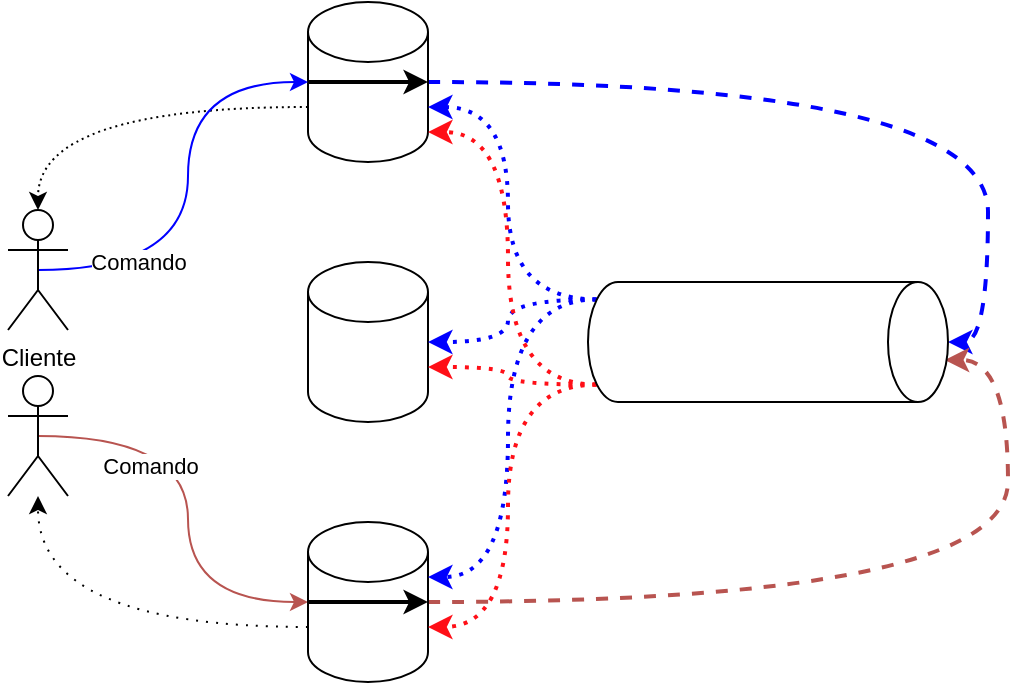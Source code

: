 <mxfile version="13.9.9" type="device"><diagram id="h0iqN_R8HdNlNvROPHBB" name="Page-1"><mxGraphModel dx="1106" dy="892" grid="1" gridSize="10" guides="1" tooltips="1" connect="1" arrows="1" fold="1" page="1" pageScale="1" pageWidth="583" pageHeight="413" math="0" shadow="0"><root><mxCell id="0"/><mxCell id="1" parent="0"/><mxCell id="FvdmdGDa_YywQQnYU_su-9" style="edgeStyle=orthogonalEdgeStyle;rounded=0;orthogonalLoop=1;jettySize=auto;html=1;exitX=0.5;exitY=0.5;exitDx=0;exitDy=0;exitPerimeter=0;entryX=0;entryY=0.5;entryDx=0;entryDy=0;entryPerimeter=0;curved=1;fillColor=#f8cecc;strokeColor=#b85450;" parent="1" source="FvdmdGDa_YywQQnYU_su-1" target="FvdmdGDa_YywQQnYU_su-4" edge="1"><mxGeometry relative="1" as="geometry"/></mxCell><mxCell id="FvdmdGDa_YywQQnYU_su-15" value="Comando" style="edgeLabel;html=1;align=center;verticalAlign=middle;resizable=0;points=[];" parent="FvdmdGDa_YywQQnYU_su-9" vertex="1" connectable="0"><mxGeometry x="-0.491" y="-15" relative="1" as="geometry"><mxPoint as="offset"/></mxGeometry></mxCell><mxCell id="FvdmdGDa_YywQQnYU_su-1" value="Cliente" style="shape=umlActor;verticalLabelPosition=top;verticalAlign=bottom;html=1;outlineConnect=0;labelPosition=center;align=center;" parent="1" vertex="1"><mxGeometry x="10" y="207" width="30" height="60" as="geometry"/></mxCell><mxCell id="FvdmdGDa_YywQQnYU_su-13" style="edgeStyle=orthogonalEdgeStyle;curved=1;rounded=0;orthogonalLoop=1;jettySize=auto;html=1;exitX=1;exitY=0.5;exitDx=0;exitDy=0;exitPerimeter=0;entryX=0.5;entryY=0;entryDx=0;entryDy=0;entryPerimeter=0;fillColor=#dae8fc;strokeWidth=2;strokeColor=#0000FF;dashed=1;" parent="1" source="FvdmdGDa_YywQQnYU_su-2" target="FvdmdGDa_YywQQnYU_su-10" edge="1"><mxGeometry relative="1" as="geometry"/></mxCell><mxCell id="B4Y7BsecUDaCnE8JwStJ-3" style="edgeStyle=orthogonalEdgeStyle;curved=1;rounded=0;orthogonalLoop=1;jettySize=auto;html=1;exitX=0;exitY=0;exitDx=0;exitDy=52.5;exitPerimeter=0;entryX=0.5;entryY=0;entryDx=0;entryDy=0;entryPerimeter=0;dashed=1;dashPattern=1 2;" edge="1" parent="1" source="FvdmdGDa_YywQQnYU_su-2" target="FvdmdGDa_YywQQnYU_su-8"><mxGeometry relative="1" as="geometry"/></mxCell><mxCell id="FvdmdGDa_YywQQnYU_su-2" value="" style="shape=cylinder3;whiteSpace=wrap;html=1;boundedLbl=1;backgroundOutline=1;size=15;" parent="1" vertex="1"><mxGeometry x="160" y="20" width="60" height="80" as="geometry"/></mxCell><mxCell id="FvdmdGDa_YywQQnYU_su-3" value="" style="shape=cylinder3;whiteSpace=wrap;html=1;boundedLbl=1;backgroundOutline=1;size=15;" parent="1" vertex="1"><mxGeometry x="160" y="150" width="60" height="80" as="geometry"/></mxCell><mxCell id="FvdmdGDa_YywQQnYU_su-11" style="edgeStyle=orthogonalEdgeStyle;curved=1;rounded=0;orthogonalLoop=1;jettySize=auto;html=1;entryX=0.65;entryY=0.009;entryDx=0;entryDy=0;entryPerimeter=0;fillColor=#f8cecc;strokeColor=#b85450;strokeWidth=2;dashed=1;" parent="1" source="FvdmdGDa_YywQQnYU_su-4" target="FvdmdGDa_YywQQnYU_su-10" edge="1"><mxGeometry relative="1" as="geometry"><Array as="points"><mxPoint x="510" y="320"/><mxPoint x="510" y="199"/></Array></mxGeometry></mxCell><mxCell id="B4Y7BsecUDaCnE8JwStJ-2" style="edgeStyle=orthogonalEdgeStyle;curved=1;rounded=0;orthogonalLoop=1;jettySize=auto;html=1;exitX=0;exitY=0;exitDx=0;exitDy=52.5;exitPerimeter=0;dashed=1;dashPattern=1 4;" edge="1" parent="1" source="FvdmdGDa_YywQQnYU_su-4" target="FvdmdGDa_YywQQnYU_su-1"><mxGeometry relative="1" as="geometry"/></mxCell><mxCell id="FvdmdGDa_YywQQnYU_su-4" value="" style="shape=cylinder3;whiteSpace=wrap;html=1;boundedLbl=1;backgroundOutline=1;size=15;" parent="1" vertex="1"><mxGeometry x="160" y="280" width="60" height="80" as="geometry"/></mxCell><mxCell id="FvdmdGDa_YywQQnYU_su-12" style="edgeStyle=orthogonalEdgeStyle;curved=1;rounded=0;orthogonalLoop=1;jettySize=auto;html=1;exitX=0.5;exitY=0.5;exitDx=0;exitDy=0;exitPerimeter=0;entryX=0;entryY=0.5;entryDx=0;entryDy=0;entryPerimeter=0;fillColor=#dae8fc;strokeColor=#0000FF;" parent="1" source="FvdmdGDa_YywQQnYU_su-8" target="FvdmdGDa_YywQQnYU_su-2" edge="1"><mxGeometry relative="1" as="geometry"/></mxCell><mxCell id="FvdmdGDa_YywQQnYU_su-14" value="Comando" style="edgeLabel;html=1;align=center;verticalAlign=middle;resizable=0;points=[];" parent="FvdmdGDa_YywQQnYU_su-12" vertex="1" connectable="0"><mxGeometry x="-0.569" y="4" relative="1" as="geometry"><mxPoint as="offset"/></mxGeometry></mxCell><mxCell id="FvdmdGDa_YywQQnYU_su-8" value="" style="shape=umlActor;verticalLabelPosition=top;verticalAlign=bottom;html=1;outlineConnect=0;labelPosition=center;align=center;" parent="1" vertex="1"><mxGeometry x="10" y="124" width="30" height="60" as="geometry"/></mxCell><mxCell id="FvdmdGDa_YywQQnYU_su-18" style="edgeStyle=orthogonalEdgeStyle;rounded=0;orthogonalLoop=1;jettySize=auto;html=1;entryX=1;entryY=0;entryDx=0;entryDy=52.5;entryPerimeter=0;strokeWidth=2;strokeColor=#0000FF;curved=1;dashed=1;dashPattern=1 2;exitX=0.145;exitY=1;exitDx=0;exitDy=-4.35;exitPerimeter=0;" parent="1" source="FvdmdGDa_YywQQnYU_su-10" target="FvdmdGDa_YywQQnYU_su-2" edge="1"><mxGeometry relative="1" as="geometry"/></mxCell><mxCell id="FvdmdGDa_YywQQnYU_su-19" style="edgeStyle=orthogonalEdgeStyle;curved=1;rounded=0;orthogonalLoop=1;jettySize=auto;html=1;exitX=0.145;exitY=1;exitDx=0;exitDy=-4.35;exitPerimeter=0;entryX=1;entryY=0.5;entryDx=0;entryDy=0;entryPerimeter=0;strokeColor=#0000FF;strokeWidth=2;dashed=1;dashPattern=1 2;" parent="1" source="FvdmdGDa_YywQQnYU_su-10" target="FvdmdGDa_YywQQnYU_su-3" edge="1"><mxGeometry relative="1" as="geometry"/></mxCell><mxCell id="FvdmdGDa_YywQQnYU_su-20" style="edgeStyle=orthogonalEdgeStyle;curved=1;rounded=0;orthogonalLoop=1;jettySize=auto;html=1;exitX=0.145;exitY=1;exitDx=0;exitDy=-4.35;exitPerimeter=0;entryX=1;entryY=0;entryDx=0;entryDy=27.5;entryPerimeter=0;strokeColor=#0000FF;strokeWidth=2;dashed=1;dashPattern=1 2;" parent="1" source="FvdmdGDa_YywQQnYU_su-10" target="FvdmdGDa_YywQQnYU_su-4" edge="1"><mxGeometry relative="1" as="geometry"/></mxCell><mxCell id="FvdmdGDa_YywQQnYU_su-21" style="edgeStyle=orthogonalEdgeStyle;curved=1;rounded=0;orthogonalLoop=1;jettySize=auto;html=1;exitX=0.855;exitY=1;exitDx=0;exitDy=-4.35;exitPerimeter=0;entryX=1;entryY=1;entryDx=0;entryDy=-15;entryPerimeter=0;dashed=1;dashPattern=1 2;strokeWidth=2;strokeColor=#FF0F17;" parent="1" source="FvdmdGDa_YywQQnYU_su-10" target="FvdmdGDa_YywQQnYU_su-2" edge="1"><mxGeometry relative="1" as="geometry"/></mxCell><mxCell id="FvdmdGDa_YywQQnYU_su-22" style="edgeStyle=orthogonalEdgeStyle;curved=1;rounded=0;orthogonalLoop=1;jettySize=auto;html=1;exitX=0.855;exitY=1;exitDx=0;exitDy=-4.35;exitPerimeter=0;entryX=1;entryY=0;entryDx=0;entryDy=52.5;entryPerimeter=0;dashed=1;dashPattern=1 2;strokeColor=#FF0F17;strokeWidth=2;" parent="1" source="FvdmdGDa_YywQQnYU_su-10" target="FvdmdGDa_YywQQnYU_su-3" edge="1"><mxGeometry relative="1" as="geometry"/></mxCell><mxCell id="FvdmdGDa_YywQQnYU_su-23" style="edgeStyle=orthogonalEdgeStyle;curved=1;rounded=0;orthogonalLoop=1;jettySize=auto;html=1;exitX=0.855;exitY=1;exitDx=0;exitDy=-4.35;exitPerimeter=0;entryX=1;entryY=0;entryDx=0;entryDy=52.5;entryPerimeter=0;dashed=1;dashPattern=1 2;strokeColor=#FF0F17;strokeWidth=2;" parent="1" source="FvdmdGDa_YywQQnYU_su-10" target="FvdmdGDa_YywQQnYU_su-4" edge="1"><mxGeometry relative="1" as="geometry"/></mxCell><mxCell id="FvdmdGDa_YywQQnYU_su-10" value="" style="shape=cylinder3;whiteSpace=wrap;html=1;boundedLbl=1;backgroundOutline=1;size=15;rotation=90;" parent="1" vertex="1"><mxGeometry x="360" y="100" width="60" height="180" as="geometry"/></mxCell><mxCell id="FvdmdGDa_YywQQnYU_su-16" style="rounded=0;orthogonalLoop=1;jettySize=auto;html=1;exitX=0;exitY=0.5;exitDx=0;exitDy=0;exitPerimeter=0;entryX=1;entryY=0.5;entryDx=0;entryDy=0;entryPerimeter=0;strokeWidth=2;" parent="1" source="FvdmdGDa_YywQQnYU_su-2" target="FvdmdGDa_YywQQnYU_su-2" edge="1"><mxGeometry relative="1" as="geometry"/></mxCell><mxCell id="FvdmdGDa_YywQQnYU_su-17" style="edgeStyle=none;rounded=0;orthogonalLoop=1;jettySize=auto;html=1;exitX=0;exitY=0.5;exitDx=0;exitDy=0;exitPerimeter=0;entryX=1;entryY=0.5;entryDx=0;entryDy=0;entryPerimeter=0;strokeWidth=2;" parent="1" source="FvdmdGDa_YywQQnYU_su-4" target="FvdmdGDa_YywQQnYU_su-4" edge="1"><mxGeometry relative="1" as="geometry"/></mxCell></root></mxGraphModel></diagram></mxfile>